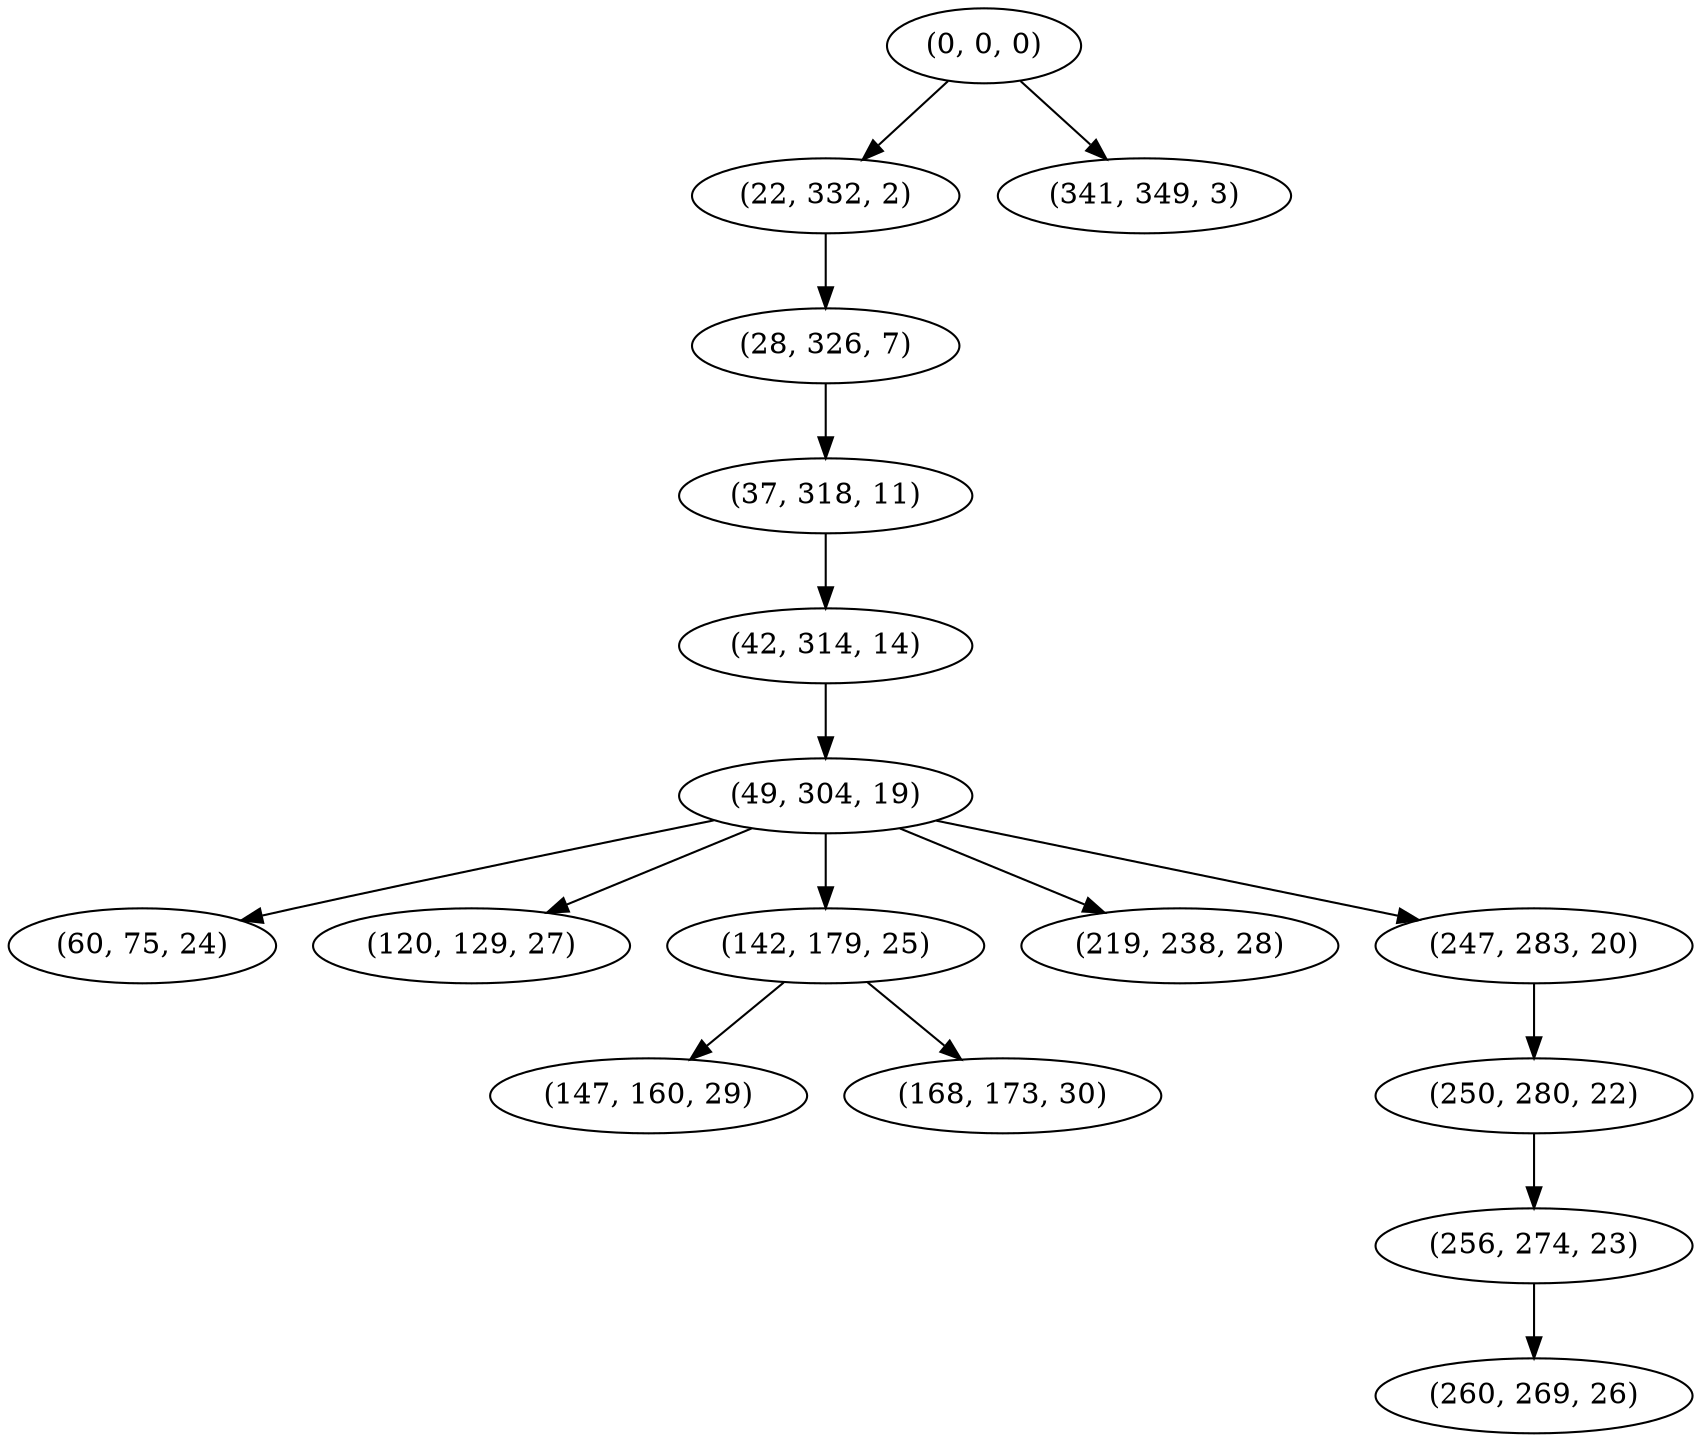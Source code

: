digraph tree {
    "(0, 0, 0)";
    "(22, 332, 2)";
    "(28, 326, 7)";
    "(37, 318, 11)";
    "(42, 314, 14)";
    "(49, 304, 19)";
    "(60, 75, 24)";
    "(120, 129, 27)";
    "(142, 179, 25)";
    "(147, 160, 29)";
    "(168, 173, 30)";
    "(219, 238, 28)";
    "(247, 283, 20)";
    "(250, 280, 22)";
    "(256, 274, 23)";
    "(260, 269, 26)";
    "(341, 349, 3)";
    "(0, 0, 0)" -> "(22, 332, 2)";
    "(0, 0, 0)" -> "(341, 349, 3)";
    "(22, 332, 2)" -> "(28, 326, 7)";
    "(28, 326, 7)" -> "(37, 318, 11)";
    "(37, 318, 11)" -> "(42, 314, 14)";
    "(42, 314, 14)" -> "(49, 304, 19)";
    "(49, 304, 19)" -> "(60, 75, 24)";
    "(49, 304, 19)" -> "(120, 129, 27)";
    "(49, 304, 19)" -> "(142, 179, 25)";
    "(49, 304, 19)" -> "(219, 238, 28)";
    "(49, 304, 19)" -> "(247, 283, 20)";
    "(142, 179, 25)" -> "(147, 160, 29)";
    "(142, 179, 25)" -> "(168, 173, 30)";
    "(247, 283, 20)" -> "(250, 280, 22)";
    "(250, 280, 22)" -> "(256, 274, 23)";
    "(256, 274, 23)" -> "(260, 269, 26)";
}
